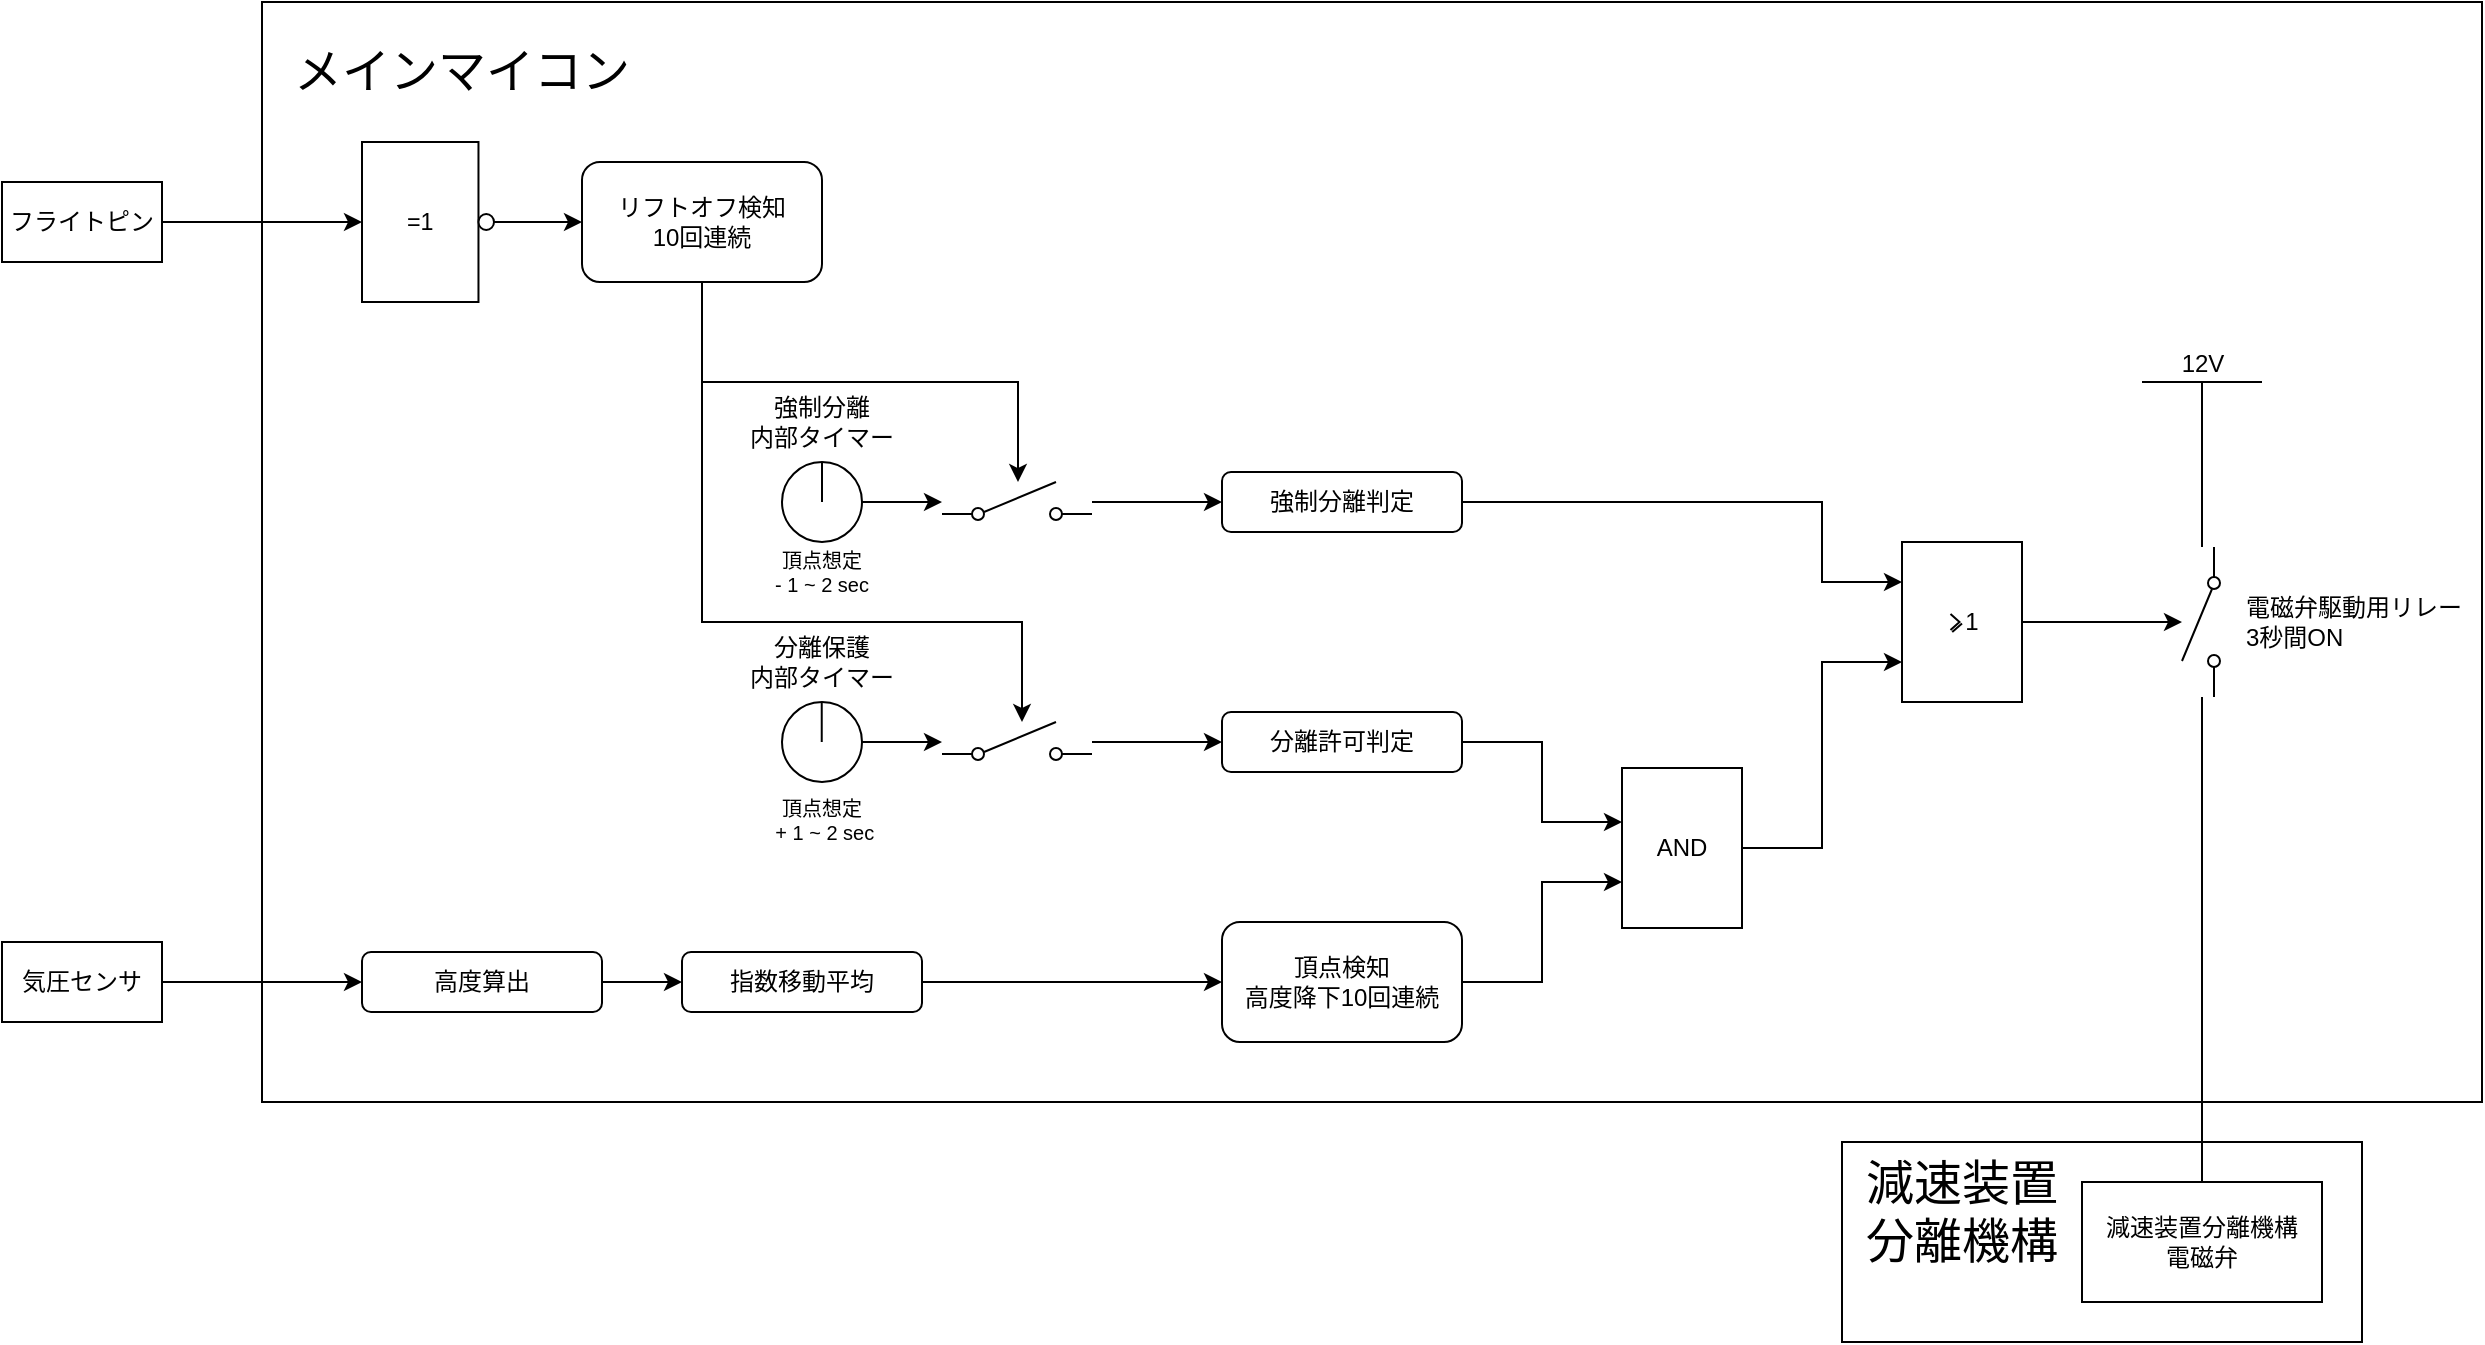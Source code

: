 <mxfile version="20.8.5" type="device"><diagram id="L5N-NMv31NIMCuWZf2lM" name="ページ1"><mxGraphModel dx="1517" dy="983" grid="1" gridSize="10" guides="1" tooltips="1" connect="1" arrows="1" fold="1" page="1" pageScale="1" pageWidth="1169" pageHeight="827" math="0" shadow="0"><root><mxCell id="0"/><mxCell id="1" parent="0"/><mxCell id="vXpf9gpNCUYg2PmGu7U8-66" value="" style="rounded=0;whiteSpace=wrap;html=1;fontSize=12;" vertex="1" parent="1"><mxGeometry x="1190" y="620" width="260" height="100" as="geometry"/></mxCell><mxCell id="vXpf9gpNCUYg2PmGu7U8-65" value="" style="rounded=0;whiteSpace=wrap;html=1;fontSize=12;" vertex="1" parent="1"><mxGeometry x="400" y="50" width="1110" height="550" as="geometry"/></mxCell><mxCell id="vXpf9gpNCUYg2PmGu7U8-20" value="" style="edgeStyle=orthogonalEdgeStyle;rounded=0;orthogonalLoop=1;jettySize=auto;html=1;fontSize=17;" edge="1" parent="1" source="vXpf9gpNCUYg2PmGu7U8-1"><mxGeometry relative="1" as="geometry"><mxPoint x="450" y="160" as="targetPoint"/></mxGeometry></mxCell><mxCell id="vXpf9gpNCUYg2PmGu7U8-1" value="フライトピン" style="rounded=0;whiteSpace=wrap;html=1;" vertex="1" parent="1"><mxGeometry x="270" y="140" width="80" height="40" as="geometry"/></mxCell><mxCell id="vXpf9gpNCUYg2PmGu7U8-26" style="edgeStyle=orthogonalEdgeStyle;rounded=0;orthogonalLoop=1;jettySize=auto;html=1;fontSize=17;" edge="1" parent="1" source="vXpf9gpNCUYg2PmGu7U8-4" target="vXpf9gpNCUYg2PmGu7U8-23"><mxGeometry relative="1" as="geometry"><Array as="points"><mxPoint x="620" y="240"/><mxPoint x="778" y="240"/></Array></mxGeometry></mxCell><mxCell id="vXpf9gpNCUYg2PmGu7U8-4" value="リフトオフ検知&lt;br&gt;10回連続" style="rounded=1;whiteSpace=wrap;html=1;" vertex="1" parent="1"><mxGeometry x="560" y="130" width="120" height="60" as="geometry"/></mxCell><mxCell id="vXpf9gpNCUYg2PmGu7U8-25" value="" style="edgeStyle=orthogonalEdgeStyle;rounded=0;orthogonalLoop=1;jettySize=auto;html=1;fontSize=17;" edge="1" parent="1" source="vXpf9gpNCUYg2PmGu7U8-8" target="vXpf9gpNCUYg2PmGu7U8-23"><mxGeometry relative="1" as="geometry"/></mxCell><mxCell id="vXpf9gpNCUYg2PmGu7U8-8" value="" style="ellipse;whiteSpace=wrap;html=1;aspect=fixed;" vertex="1" parent="1"><mxGeometry x="660" y="280" width="40" height="40" as="geometry"/></mxCell><mxCell id="vXpf9gpNCUYg2PmGu7U8-40" value="" style="edgeStyle=orthogonalEdgeStyle;rounded=0;orthogonalLoop=1;jettySize=auto;html=1;fontSize=12;startArrow=none;startFill=0;endArrow=classic;endFill=1;" edge="1" parent="1" source="vXpf9gpNCUYg2PmGu7U8-23" target="vXpf9gpNCUYg2PmGu7U8-39"><mxGeometry relative="1" as="geometry"/></mxCell><mxCell id="vXpf9gpNCUYg2PmGu7U8-23" value="" style="shape=mxgraph.electrical.electro-mechanical.singleSwitch;aspect=fixed;elSwitchState=off;fontSize=17;" vertex="1" parent="1"><mxGeometry x="740" y="290" width="75" height="20" as="geometry"/></mxCell><mxCell id="vXpf9gpNCUYg2PmGu7U8-27" value="" style="edgeStyle=orthogonalEdgeStyle;rounded=0;orthogonalLoop=1;jettySize=auto;html=1;fontSize=17;" edge="1" parent="1" source="vXpf9gpNCUYg2PmGu7U8-28" target="vXpf9gpNCUYg2PmGu7U8-29"><mxGeometry relative="1" as="geometry"/></mxCell><mxCell id="vXpf9gpNCUYg2PmGu7U8-28" value="" style="ellipse;whiteSpace=wrap;html=1;aspect=fixed;" vertex="1" parent="1"><mxGeometry x="660" y="400" width="40" height="40" as="geometry"/></mxCell><mxCell id="vXpf9gpNCUYg2PmGu7U8-42" value="" style="edgeStyle=orthogonalEdgeStyle;rounded=0;orthogonalLoop=1;jettySize=auto;html=1;fontSize=12;startArrow=none;startFill=0;endArrow=classic;endFill=1;" edge="1" parent="1" source="vXpf9gpNCUYg2PmGu7U8-29" target="vXpf9gpNCUYg2PmGu7U8-41"><mxGeometry relative="1" as="geometry"/></mxCell><mxCell id="vXpf9gpNCUYg2PmGu7U8-29" value="" style="shape=mxgraph.electrical.electro-mechanical.singleSwitch;aspect=fixed;elSwitchState=off;fontSize=17;" vertex="1" parent="1"><mxGeometry x="740" y="410" width="75" height="20" as="geometry"/></mxCell><mxCell id="vXpf9gpNCUYg2PmGu7U8-30" value="" style="endArrow=none;html=1;rounded=0;fontSize=17;startArrow=classic;startFill=1;" edge="1" parent="1"><mxGeometry width="50" height="50" relative="1" as="geometry"><mxPoint x="780" y="410" as="sourcePoint"/><mxPoint x="620" y="240" as="targetPoint"/><Array as="points"><mxPoint x="780" y="360"/><mxPoint x="620" y="360"/></Array></mxGeometry></mxCell><mxCell id="vXpf9gpNCUYg2PmGu7U8-31" value="" style="endArrow=none;html=1;rounded=0;fontSize=17;" edge="1" parent="1"><mxGeometry width="50" height="50" relative="1" as="geometry"><mxPoint x="680" y="280" as="sourcePoint"/><mxPoint x="680" y="300" as="targetPoint"/></mxGeometry></mxCell><mxCell id="vXpf9gpNCUYg2PmGu7U8-32" value="" style="endArrow=none;html=1;rounded=0;fontSize=17;" edge="1" parent="1"><mxGeometry width="50" height="50" relative="1" as="geometry"><mxPoint x="679.87" y="400" as="sourcePoint"/><mxPoint x="679.87" y="420.0" as="targetPoint"/></mxGeometry></mxCell><mxCell id="vXpf9gpNCUYg2PmGu7U8-33" value="強制分離&lt;br style=&quot;font-size: 12px;&quot;&gt;内部タイマー" style="text;html=1;strokeColor=none;fillColor=none;align=center;verticalAlign=middle;whiteSpace=wrap;rounded=0;fontSize=12;" vertex="1" parent="1"><mxGeometry x="620" y="250" width="120" height="20" as="geometry"/></mxCell><mxCell id="vXpf9gpNCUYg2PmGu7U8-34" value="分離保護&lt;br style=&quot;font-size: 12px;&quot;&gt;内部タイマー" style="text;html=1;strokeColor=none;fillColor=none;align=center;verticalAlign=middle;whiteSpace=wrap;rounded=0;fontSize=12;" vertex="1" parent="1"><mxGeometry x="620" y="370" width="120" height="20" as="geometry"/></mxCell><mxCell id="vXpf9gpNCUYg2PmGu7U8-35" value="頂点想定&lt;br style=&quot;font-size: 10px;&quot;&gt;- 1 ~ 2 sec" style="text;html=1;strokeColor=none;fillColor=none;align=center;verticalAlign=middle;whiteSpace=wrap;rounded=0;fontSize=10;" vertex="1" parent="1"><mxGeometry x="640" y="320" width="80" height="30" as="geometry"/></mxCell><mxCell id="vXpf9gpNCUYg2PmGu7U8-36" value="頂点想定&lt;br style=&quot;font-size: 10px;&quot;&gt;&amp;nbsp;+ 1 ~ 2 sec" style="text;html=1;strokeColor=none;fillColor=none;align=center;verticalAlign=middle;whiteSpace=wrap;rounded=0;fontSize=10;" vertex="1" parent="1"><mxGeometry x="640" y="444" width="80" height="30" as="geometry"/></mxCell><mxCell id="vXpf9gpNCUYg2PmGu7U8-38" value="" style="edgeStyle=orthogonalEdgeStyle;rounded=0;orthogonalLoop=1;jettySize=auto;html=1;fontSize=10;startArrow=none;startFill=0;endArrow=classic;endFill=1;" edge="1" parent="1" source="vXpf9gpNCUYg2PmGu7U8-37" target="vXpf9gpNCUYg2PmGu7U8-4"><mxGeometry relative="1" as="geometry"/></mxCell><mxCell id="vXpf9gpNCUYg2PmGu7U8-37" value="" style="verticalLabelPosition=bottom;shadow=0;dashed=0;align=center;html=1;verticalAlign=top;shape=mxgraph.electrical.iec_logic_gates.not_2;fontSize=10;" vertex="1" parent="1"><mxGeometry x="450" y="120" width="66" height="80" as="geometry"/></mxCell><mxCell id="vXpf9gpNCUYg2PmGu7U8-55" style="edgeStyle=orthogonalEdgeStyle;rounded=0;orthogonalLoop=1;jettySize=auto;html=1;fontSize=12;startArrow=none;startFill=0;endArrow=classic;endFill=1;" edge="1" parent="1" source="vXpf9gpNCUYg2PmGu7U8-39" target="vXpf9gpNCUYg2PmGu7U8-54"><mxGeometry relative="1" as="geometry"><Array as="points"><mxPoint x="1180" y="300"/><mxPoint x="1180" y="340"/></Array></mxGeometry></mxCell><mxCell id="vXpf9gpNCUYg2PmGu7U8-39" value="強制分離判定" style="rounded=1;whiteSpace=wrap;html=1;fontSize=12;" vertex="1" parent="1"><mxGeometry x="880" y="285" width="120" height="30" as="geometry"/></mxCell><mxCell id="vXpf9gpNCUYg2PmGu7U8-51" style="edgeStyle=orthogonalEdgeStyle;rounded=0;orthogonalLoop=1;jettySize=auto;html=1;fontSize=12;startArrow=none;startFill=0;endArrow=classic;endFill=1;" edge="1" parent="1" source="vXpf9gpNCUYg2PmGu7U8-41"><mxGeometry relative="1" as="geometry"><mxPoint x="1080" y="460" as="targetPoint"/><Array as="points"><mxPoint x="1040" y="420"/><mxPoint x="1040" y="460"/><mxPoint x="1080" y="460"/></Array></mxGeometry></mxCell><mxCell id="vXpf9gpNCUYg2PmGu7U8-41" value="分離許可判定" style="rounded=1;whiteSpace=wrap;html=1;fontSize=12;" vertex="1" parent="1"><mxGeometry x="880" y="405" width="120" height="30" as="geometry"/></mxCell><mxCell id="vXpf9gpNCUYg2PmGu7U8-52" style="edgeStyle=orthogonalEdgeStyle;rounded=0;orthogonalLoop=1;jettySize=auto;html=1;fontSize=12;startArrow=none;startFill=0;endArrow=classic;endFill=1;" edge="1" parent="1" source="vXpf9gpNCUYg2PmGu7U8-43" target="vXpf9gpNCUYg2PmGu7U8-50"><mxGeometry relative="1" as="geometry"><Array as="points"><mxPoint x="1040" y="540"/><mxPoint x="1040" y="490"/></Array></mxGeometry></mxCell><mxCell id="vXpf9gpNCUYg2PmGu7U8-43" value="頂点検知&lt;br&gt;高度降下10回連続" style="rounded=1;whiteSpace=wrap;html=1;" vertex="1" parent="1"><mxGeometry x="880" y="510" width="120" height="60" as="geometry"/></mxCell><mxCell id="vXpf9gpNCUYg2PmGu7U8-49" style="edgeStyle=orthogonalEdgeStyle;rounded=0;orthogonalLoop=1;jettySize=auto;html=1;entryX=0;entryY=0.5;entryDx=0;entryDy=0;fontSize=12;startArrow=none;startFill=0;endArrow=classic;endFill=1;" edge="1" parent="1" source="vXpf9gpNCUYg2PmGu7U8-44" target="vXpf9gpNCUYg2PmGu7U8-43"><mxGeometry relative="1" as="geometry"/></mxCell><mxCell id="vXpf9gpNCUYg2PmGu7U8-44" value="指数移動平均" style="rounded=1;whiteSpace=wrap;html=1;fontSize=12;" vertex="1" parent="1"><mxGeometry x="610" y="525" width="120" height="30" as="geometry"/></mxCell><mxCell id="vXpf9gpNCUYg2PmGu7U8-48" value="" style="edgeStyle=orthogonalEdgeStyle;rounded=0;orthogonalLoop=1;jettySize=auto;html=1;fontSize=12;startArrow=none;startFill=0;endArrow=classic;endFill=1;" edge="1" parent="1" source="vXpf9gpNCUYg2PmGu7U8-45" target="vXpf9gpNCUYg2PmGu7U8-44"><mxGeometry relative="1" as="geometry"/></mxCell><mxCell id="vXpf9gpNCUYg2PmGu7U8-45" value="高度算出" style="rounded=1;whiteSpace=wrap;html=1;fontSize=12;" vertex="1" parent="1"><mxGeometry x="450" y="525" width="120" height="30" as="geometry"/></mxCell><mxCell id="vXpf9gpNCUYg2PmGu7U8-47" value="" style="edgeStyle=orthogonalEdgeStyle;rounded=0;orthogonalLoop=1;jettySize=auto;html=1;fontSize=12;startArrow=none;startFill=0;endArrow=classic;endFill=1;" edge="1" parent="1" source="vXpf9gpNCUYg2PmGu7U8-46" target="vXpf9gpNCUYg2PmGu7U8-45"><mxGeometry relative="1" as="geometry"/></mxCell><mxCell id="vXpf9gpNCUYg2PmGu7U8-46" value="気圧センサ" style="rounded=0;whiteSpace=wrap;html=1;" vertex="1" parent="1"><mxGeometry x="270" y="520" width="80" height="40" as="geometry"/></mxCell><mxCell id="vXpf9gpNCUYg2PmGu7U8-56" style="edgeStyle=orthogonalEdgeStyle;rounded=0;orthogonalLoop=1;jettySize=auto;html=1;fontSize=12;startArrow=none;startFill=0;endArrow=classic;endFill=1;" edge="1" parent="1" source="vXpf9gpNCUYg2PmGu7U8-50" target="vXpf9gpNCUYg2PmGu7U8-54"><mxGeometry relative="1" as="geometry"><Array as="points"><mxPoint x="1180" y="473"/><mxPoint x="1180" y="380"/></Array></mxGeometry></mxCell><mxCell id="vXpf9gpNCUYg2PmGu7U8-50" value="" style="verticalLabelPosition=bottom;shadow=0;dashed=0;align=center;html=1;verticalAlign=top;shape=mxgraph.electrical.iec_logic_gates.and;fontSize=12;" vertex="1" parent="1"><mxGeometry x="1080" y="433" width="60" height="80" as="geometry"/></mxCell><mxCell id="vXpf9gpNCUYg2PmGu7U8-58" value="" style="edgeStyle=orthogonalEdgeStyle;rounded=0;orthogonalLoop=1;jettySize=auto;html=1;fontSize=12;startArrow=none;startFill=0;endArrow=classic;endFill=1;" edge="1" parent="1" source="vXpf9gpNCUYg2PmGu7U8-54" target="vXpf9gpNCUYg2PmGu7U8-57"><mxGeometry relative="1" as="geometry"/></mxCell><mxCell id="vXpf9gpNCUYg2PmGu7U8-54" value="" style="verticalLabelPosition=bottom;shadow=0;dashed=0;align=center;html=1;verticalAlign=top;shape=mxgraph.electrical.iec_logic_gates.or;fontSize=12;" vertex="1" parent="1"><mxGeometry x="1220" y="320" width="60" height="80" as="geometry"/></mxCell><mxCell id="vXpf9gpNCUYg2PmGu7U8-62" style="edgeStyle=orthogonalEdgeStyle;rounded=0;orthogonalLoop=1;jettySize=auto;html=1;entryX=0.5;entryY=0;entryDx=0;entryDy=0;fontSize=12;startArrow=none;startFill=0;endArrow=none;endFill=0;" edge="1" parent="1" source="vXpf9gpNCUYg2PmGu7U8-57" target="vXpf9gpNCUYg2PmGu7U8-61"><mxGeometry relative="1" as="geometry"/></mxCell><mxCell id="vXpf9gpNCUYg2PmGu7U8-57" value="" style="shape=mxgraph.electrical.electro-mechanical.singleSwitch;aspect=fixed;elSwitchState=off;fontSize=12;direction=south;flipV=0;flipH=1;" vertex="1" parent="1"><mxGeometry x="1360" y="322.5" width="20" height="75" as="geometry"/></mxCell><mxCell id="vXpf9gpNCUYg2PmGu7U8-60" value="" style="edgeStyle=orthogonalEdgeStyle;rounded=0;orthogonalLoop=1;jettySize=auto;html=1;fontSize=12;startArrow=none;startFill=0;endArrow=none;endFill=0;" edge="1" parent="1" source="vXpf9gpNCUYg2PmGu7U8-59" target="vXpf9gpNCUYg2PmGu7U8-57"><mxGeometry relative="1" as="geometry"/></mxCell><mxCell id="vXpf9gpNCUYg2PmGu7U8-59" value="12V" style="verticalLabelPosition=top;verticalAlign=bottom;shape=mxgraph.electrical.signal_sources.vdd;shadow=0;dashed=0;align=center;strokeWidth=1;fontSize=12;html=1;flipV=1;" vertex="1" parent="1"><mxGeometry x="1340" y="240" width="60" height="40" as="geometry"/></mxCell><mxCell id="vXpf9gpNCUYg2PmGu7U8-61" value="減速装置分離機構&lt;br&gt;電磁弁" style="rounded=0;whiteSpace=wrap;html=1;fontSize=12;" vertex="1" parent="1"><mxGeometry x="1310" y="640" width="120" height="60" as="geometry"/></mxCell><mxCell id="vXpf9gpNCUYg2PmGu7U8-63" value="電磁弁駆動用リレー&lt;br&gt;3秒間ON" style="text;html=1;strokeColor=none;fillColor=none;align=left;verticalAlign=middle;whiteSpace=wrap;rounded=0;fontSize=12;" vertex="1" parent="1"><mxGeometry x="1390" y="357.5" width="120" height="5" as="geometry"/></mxCell><mxCell id="vXpf9gpNCUYg2PmGu7U8-67" value="メインマイコン" style="text;html=1;strokeColor=none;fillColor=none;align=center;verticalAlign=middle;whiteSpace=wrap;rounded=0;fontSize=24;" vertex="1" parent="1"><mxGeometry x="410" y="60" width="180" height="50" as="geometry"/></mxCell><mxCell id="vXpf9gpNCUYg2PmGu7U8-68" value="減速装置&lt;br&gt;分離機構" style="text;html=1;strokeColor=none;fillColor=none;align=center;verticalAlign=middle;whiteSpace=wrap;rounded=0;fontSize=24;" vertex="1" parent="1"><mxGeometry x="1200" y="630" width="100" height="50" as="geometry"/></mxCell></root></mxGraphModel></diagram></mxfile>